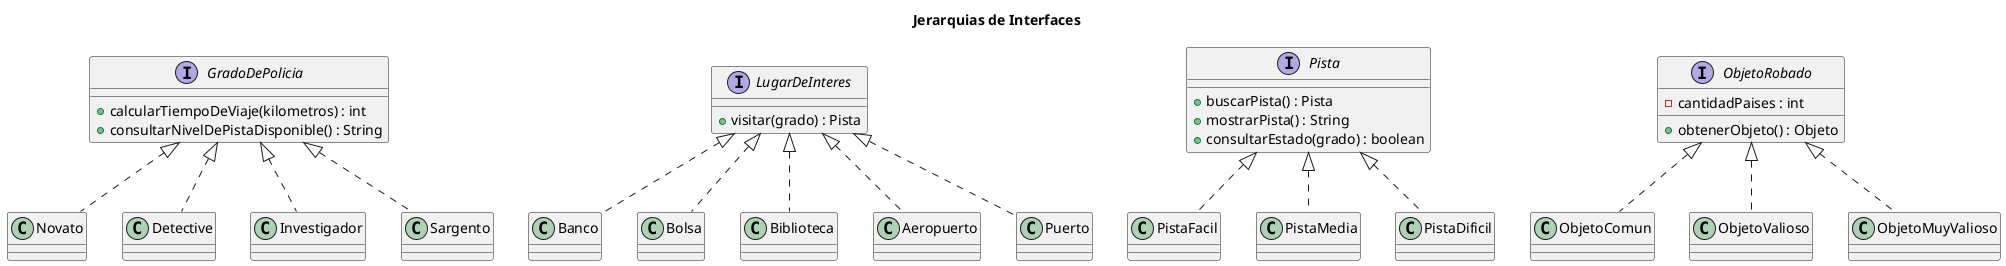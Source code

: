 @startuml
title Jerarquias de Interfaces
interface GradoDePolicia{
    + calcularTiempoDeViaje(kilometros) : int
    + consultarNivelDePistaDisponible() : String
}
class Novato{}
class Detective{}
class Investigador{}
class Sargento{}


interface LugarDeInteres{
    + visitar(grado) : Pista
}

class Banco{}
class Bolsa{}
class Biblioteca{}
class Aeropuerto{}
class Puerto{}

interface Pista{
    + buscarPista() : Pista
    + mostrarPista() : String
    + consultarEstado(grado) : boolean
}
class PistaFacil{}
class PistaMedia{}
class PistaDificil{}

interface ObjetoRobado{
    - cantidadPaises : int
	+ obtenerObjeto() : Objeto
}

class ObjetoComun{}
class ObjetoValioso{}
class ObjetoMuyValioso{}

GradoDePolicia <|.. Novato
GradoDePolicia <|.. Detective
GradoDePolicia <|.. Investigador
GradoDePolicia <|.. Sargento

Pista <|.. PistaFacil
Pista <|.. PistaMedia
Pista <|.. PistaDificil

LugarDeInteres <|.. Banco
LugarDeInteres <|.. Bolsa
LugarDeInteres <|.. Biblioteca
LugarDeInteres <|.. Aeropuerto
LugarDeInteres <|.. Puerto

ObjetoRobado <|.. ObjetoComun
ObjetoRobado <|.. ObjetoValioso
ObjetoRobado <|.. ObjetoMuyValioso

@enduml